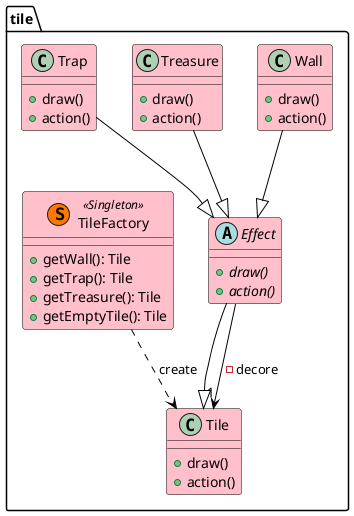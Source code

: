 @startuml

skinparam class {
	BackgroundColor #FFC0CB
	ArrowColor Black
	BorderColor Black
}

package tile{

    class Tile{
        + draw()
        + action()
    }

    class Wall{
        + draw()
        + action()
    }

    class Treasure{
        + draw()
        + action()
    }

    class Trap{
        + draw()
        + action()
    }

    abstract Effect{
        + {abstract} draw()
        + {abstract} action()
    }

    class TileFactory << (S,#FF7700) Singleton >>{
        + getWall(): Tile
        + getTrap(): Tile
        + getTreasure(): Tile
        + getEmptyTile(): Tile
    }

}

Wall --|> Effect
Effect --|> Tile
Effect --> "1" Tile : -decore
Trap --|> Effect
Treasure --|> Effect

TileFactory ..> Tile : create

@enduml